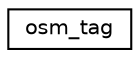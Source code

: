 digraph "Graphical Class Hierarchy"
{
  edge [fontname="Helvetica",fontsize="10",labelfontname="Helvetica",labelfontsize="10"];
  node [fontname="Helvetica",fontsize="10",shape=record];
  rankdir="LR";
  Node1 [label="osm_tag",height=0.2,width=0.4,color="black", fillcolor="white", style="filled",URL="$structosm__tag.html"];
}
